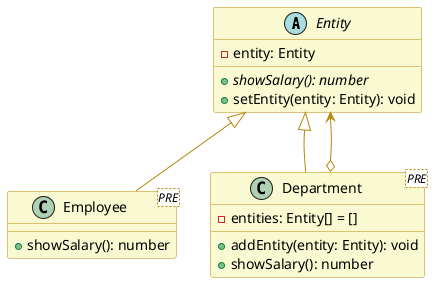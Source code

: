 @startuml

skinparam class {
  backgroundColor lightgoldenrodyellow
  arrowColor darkgoldenrod
  borderColor darkgoldenrod
}

abstract class Entity {
  - entity: Entity
  + {abstract} showSalary(): number
  + setEntity(entity: Entity): void
}

class Employee <PRE> {
  + showSalary(): number
}

class Department <PRE> {
  - entities: Entity[] = []
  + addEntity(entity: Entity): void
  + showSalary(): number
}

Entity <|-- Employee
Entity <|-- Department
Entity <--o Department

@enduml
